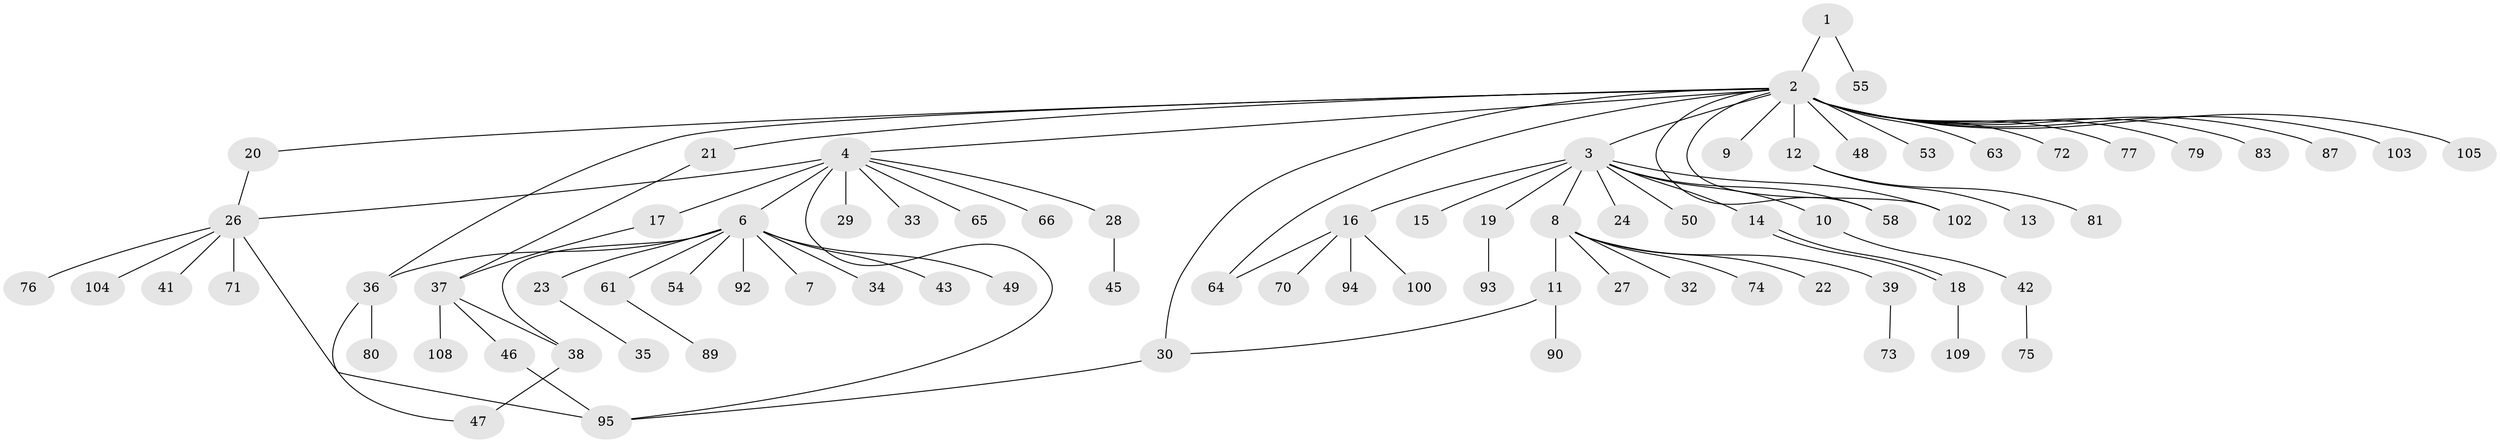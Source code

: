 // Generated by graph-tools (version 1.1) at 2025/23/03/03/25 07:23:54]
// undirected, 80 vertices, 92 edges
graph export_dot {
graph [start="1"]
  node [color=gray90,style=filled];
  1 [super="+69"];
  2 [super="+5"];
  3 [super="+57"];
  4 [super="+25"];
  6 [super="+51"];
  7;
  8 [super="+78"];
  9;
  10;
  11 [super="+88"];
  12;
  13 [super="+62"];
  14 [super="+84"];
  15;
  16 [super="+67"];
  17;
  18 [super="+86"];
  19 [super="+59"];
  20;
  21 [super="+52"];
  22;
  23;
  24;
  26 [super="+56"];
  27;
  28;
  29;
  30 [super="+31"];
  32;
  33;
  34 [super="+91"];
  35 [super="+44"];
  36;
  37 [super="+98"];
  38 [super="+40"];
  39;
  41;
  42 [super="+68"];
  43;
  45 [super="+60"];
  46;
  47 [super="+107"];
  48;
  49;
  50;
  53;
  54 [super="+97"];
  55;
  58;
  61 [super="+82"];
  63;
  64 [super="+85"];
  65;
  66;
  70;
  71;
  72;
  73;
  74;
  75;
  76;
  77 [super="+99"];
  79;
  80;
  81 [super="+96"];
  83;
  87;
  89;
  90;
  92;
  93;
  94;
  95 [super="+101"];
  100;
  102;
  103 [super="+106"];
  104;
  105;
  108;
  109;
  1 -- 2;
  1 -- 55;
  2 -- 3;
  2 -- 4;
  2 -- 9;
  2 -- 12;
  2 -- 20;
  2 -- 21;
  2 -- 36;
  2 -- 48;
  2 -- 53;
  2 -- 58;
  2 -- 63;
  2 -- 64;
  2 -- 72;
  2 -- 77;
  2 -- 79;
  2 -- 83;
  2 -- 87;
  2 -- 102;
  2 -- 105;
  2 -- 103;
  2 -- 30;
  3 -- 8;
  3 -- 10;
  3 -- 14;
  3 -- 15;
  3 -- 16;
  3 -- 19;
  3 -- 24;
  3 -- 50;
  3 -- 58;
  3 -- 102;
  4 -- 6 [weight=2];
  4 -- 17;
  4 -- 28;
  4 -- 29;
  4 -- 33;
  4 -- 65;
  4 -- 66;
  4 -- 26;
  4 -- 95;
  6 -- 7;
  6 -- 23;
  6 -- 34;
  6 -- 36;
  6 -- 38;
  6 -- 43;
  6 -- 49;
  6 -- 54;
  6 -- 61;
  6 -- 92;
  8 -- 11;
  8 -- 22;
  8 -- 27;
  8 -- 32;
  8 -- 39;
  8 -- 74;
  10 -- 42;
  11 -- 30;
  11 -- 90;
  12 -- 13;
  12 -- 81;
  14 -- 18;
  14 -- 18;
  16 -- 70;
  16 -- 100;
  16 -- 64;
  16 -- 94;
  17 -- 37;
  18 -- 109;
  19 -- 93;
  20 -- 26;
  21 -- 37;
  23 -- 35;
  26 -- 41;
  26 -- 71;
  26 -- 76;
  26 -- 95;
  26 -- 104;
  28 -- 45;
  30 -- 95;
  36 -- 80;
  36 -- 47;
  37 -- 46;
  37 -- 108;
  37 -- 38;
  38 -- 47;
  39 -- 73;
  42 -- 75;
  46 -- 95;
  61 -- 89;
}
